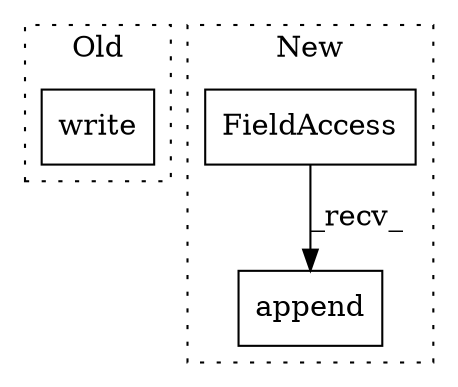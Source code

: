 digraph G {
subgraph cluster0 {
1 [label="write" a="32" s="6659,6669" l="6,1" shape="box"];
label = "Old";
style="dotted";
}
subgraph cluster1 {
2 [label="append" a="32" s="5757,5800" l="7,1" shape="box"];
3 [label="FieldAccess" a="22" s="5743" l="13" shape="box"];
label = "New";
style="dotted";
}
3 -> 2 [label="_recv_"];
}